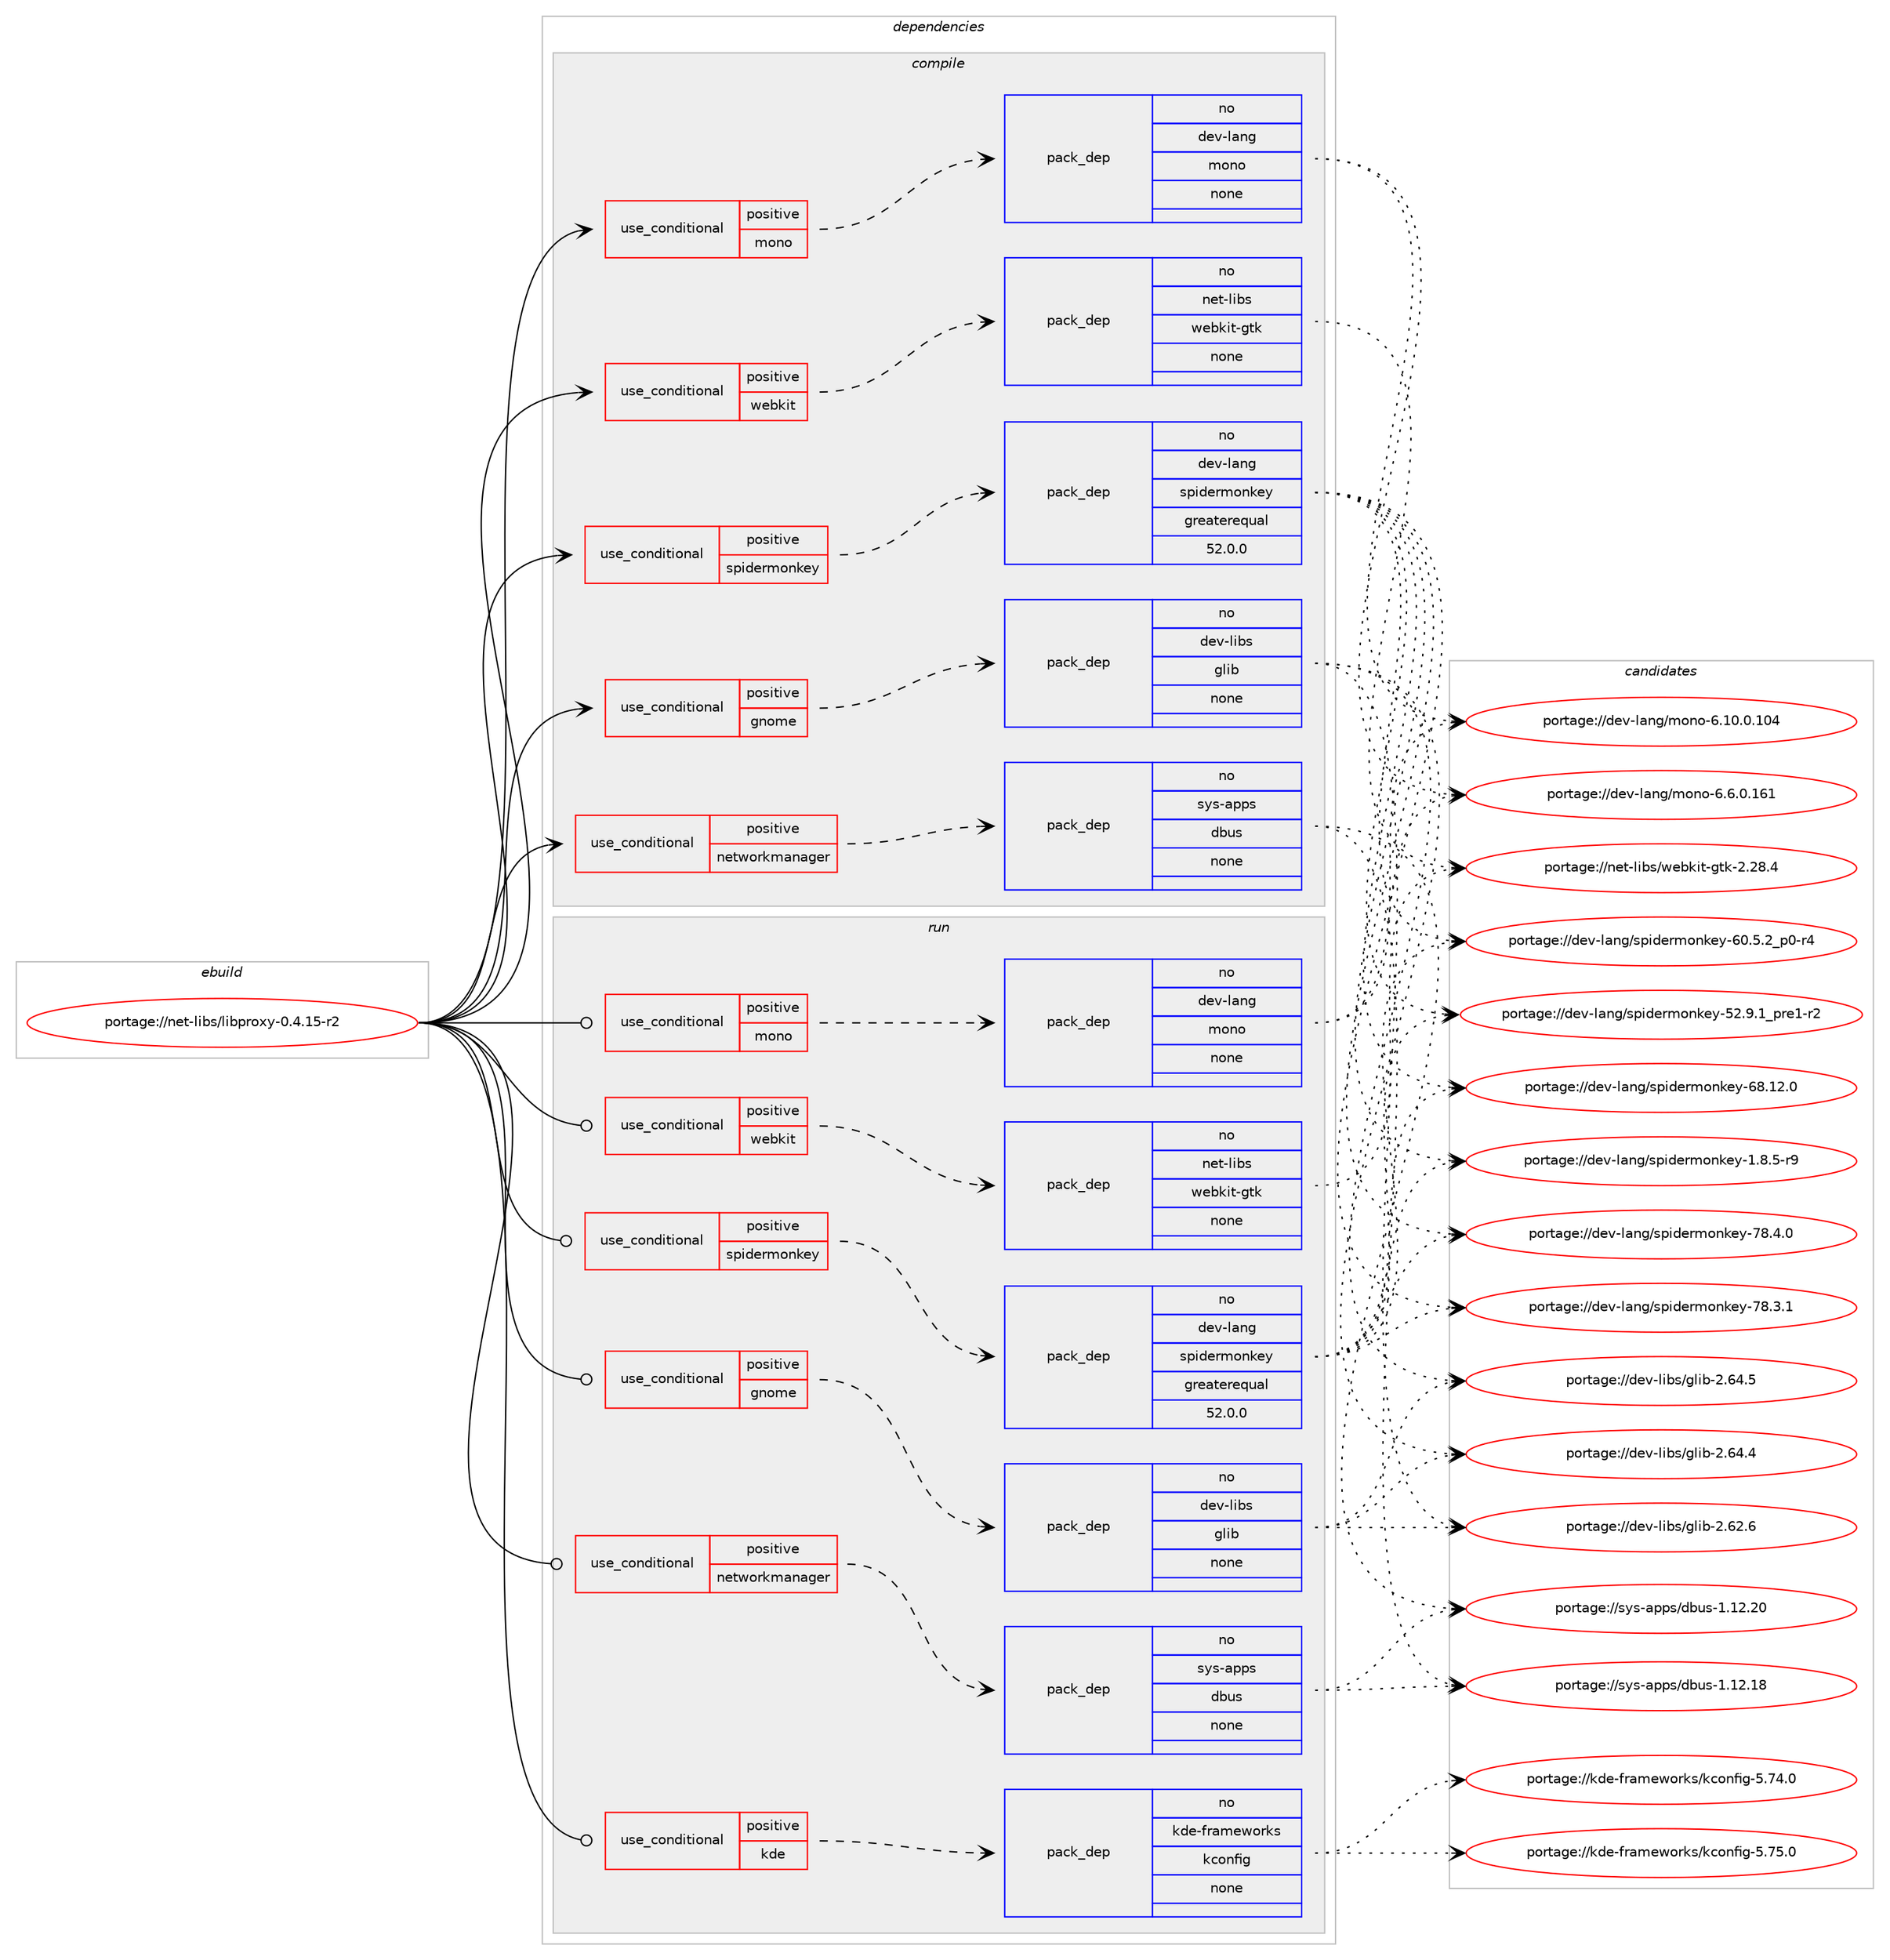 digraph prolog {

# *************
# Graph options
# *************

newrank=true;
concentrate=true;
compound=true;
graph [rankdir=LR,fontname=Helvetica,fontsize=10,ranksep=1.5];#, ranksep=2.5, nodesep=0.2];
edge  [arrowhead=vee];
node  [fontname=Helvetica,fontsize=10];

# **********
# The ebuild
# **********

subgraph cluster_leftcol {
color=gray;
rank=same;
label=<<i>ebuild</i>>;
id [label="portage://net-libs/libproxy-0.4.15-r2", color=red, width=4, href="../net-libs/libproxy-0.4.15-r2.svg"];
}

# ****************
# The dependencies
# ****************

subgraph cluster_midcol {
color=gray;
label=<<i>dependencies</i>>;
subgraph cluster_compile {
fillcolor="#eeeeee";
style=filled;
label=<<i>compile</i>>;
subgraph cond615 {
dependency3676 [label=<<TABLE BORDER="0" CELLBORDER="1" CELLSPACING="0" CELLPADDING="4"><TR><TD ROWSPAN="3" CELLPADDING="10">use_conditional</TD></TR><TR><TD>positive</TD></TR><TR><TD>gnome</TD></TR></TABLE>>, shape=none, color=red];
subgraph pack3024 {
dependency3677 [label=<<TABLE BORDER="0" CELLBORDER="1" CELLSPACING="0" CELLPADDING="4" WIDTH="220"><TR><TD ROWSPAN="6" CELLPADDING="30">pack_dep</TD></TR><TR><TD WIDTH="110">no</TD></TR><TR><TD>dev-libs</TD></TR><TR><TD>glib</TD></TR><TR><TD>none</TD></TR><TR><TD></TD></TR></TABLE>>, shape=none, color=blue];
}
dependency3676:e -> dependency3677:w [weight=20,style="dashed",arrowhead="vee"];
}
id:e -> dependency3676:w [weight=20,style="solid",arrowhead="vee"];
subgraph cond616 {
dependency3678 [label=<<TABLE BORDER="0" CELLBORDER="1" CELLSPACING="0" CELLPADDING="4"><TR><TD ROWSPAN="3" CELLPADDING="10">use_conditional</TD></TR><TR><TD>positive</TD></TR><TR><TD>mono</TD></TR></TABLE>>, shape=none, color=red];
subgraph pack3025 {
dependency3679 [label=<<TABLE BORDER="0" CELLBORDER="1" CELLSPACING="0" CELLPADDING="4" WIDTH="220"><TR><TD ROWSPAN="6" CELLPADDING="30">pack_dep</TD></TR><TR><TD WIDTH="110">no</TD></TR><TR><TD>dev-lang</TD></TR><TR><TD>mono</TD></TR><TR><TD>none</TD></TR><TR><TD></TD></TR></TABLE>>, shape=none, color=blue];
}
dependency3678:e -> dependency3679:w [weight=20,style="dashed",arrowhead="vee"];
}
id:e -> dependency3678:w [weight=20,style="solid",arrowhead="vee"];
subgraph cond617 {
dependency3680 [label=<<TABLE BORDER="0" CELLBORDER="1" CELLSPACING="0" CELLPADDING="4"><TR><TD ROWSPAN="3" CELLPADDING="10">use_conditional</TD></TR><TR><TD>positive</TD></TR><TR><TD>networkmanager</TD></TR></TABLE>>, shape=none, color=red];
subgraph pack3026 {
dependency3681 [label=<<TABLE BORDER="0" CELLBORDER="1" CELLSPACING="0" CELLPADDING="4" WIDTH="220"><TR><TD ROWSPAN="6" CELLPADDING="30">pack_dep</TD></TR><TR><TD WIDTH="110">no</TD></TR><TR><TD>sys-apps</TD></TR><TR><TD>dbus</TD></TR><TR><TD>none</TD></TR><TR><TD></TD></TR></TABLE>>, shape=none, color=blue];
}
dependency3680:e -> dependency3681:w [weight=20,style="dashed",arrowhead="vee"];
}
id:e -> dependency3680:w [weight=20,style="solid",arrowhead="vee"];
subgraph cond618 {
dependency3682 [label=<<TABLE BORDER="0" CELLBORDER="1" CELLSPACING="0" CELLPADDING="4"><TR><TD ROWSPAN="3" CELLPADDING="10">use_conditional</TD></TR><TR><TD>positive</TD></TR><TR><TD>spidermonkey</TD></TR></TABLE>>, shape=none, color=red];
subgraph pack3027 {
dependency3683 [label=<<TABLE BORDER="0" CELLBORDER="1" CELLSPACING="0" CELLPADDING="4" WIDTH="220"><TR><TD ROWSPAN="6" CELLPADDING="30">pack_dep</TD></TR><TR><TD WIDTH="110">no</TD></TR><TR><TD>dev-lang</TD></TR><TR><TD>spidermonkey</TD></TR><TR><TD>greaterequal</TD></TR><TR><TD>52.0.0</TD></TR></TABLE>>, shape=none, color=blue];
}
dependency3682:e -> dependency3683:w [weight=20,style="dashed",arrowhead="vee"];
}
id:e -> dependency3682:w [weight=20,style="solid",arrowhead="vee"];
subgraph cond619 {
dependency3684 [label=<<TABLE BORDER="0" CELLBORDER="1" CELLSPACING="0" CELLPADDING="4"><TR><TD ROWSPAN="3" CELLPADDING="10">use_conditional</TD></TR><TR><TD>positive</TD></TR><TR><TD>webkit</TD></TR></TABLE>>, shape=none, color=red];
subgraph pack3028 {
dependency3685 [label=<<TABLE BORDER="0" CELLBORDER="1" CELLSPACING="0" CELLPADDING="4" WIDTH="220"><TR><TD ROWSPAN="6" CELLPADDING="30">pack_dep</TD></TR><TR><TD WIDTH="110">no</TD></TR><TR><TD>net-libs</TD></TR><TR><TD>webkit-gtk</TD></TR><TR><TD>none</TD></TR><TR><TD></TD></TR></TABLE>>, shape=none, color=blue];
}
dependency3684:e -> dependency3685:w [weight=20,style="dashed",arrowhead="vee"];
}
id:e -> dependency3684:w [weight=20,style="solid",arrowhead="vee"];
}
subgraph cluster_compileandrun {
fillcolor="#eeeeee";
style=filled;
label=<<i>compile and run</i>>;
}
subgraph cluster_run {
fillcolor="#eeeeee";
style=filled;
label=<<i>run</i>>;
subgraph cond620 {
dependency3686 [label=<<TABLE BORDER="0" CELLBORDER="1" CELLSPACING="0" CELLPADDING="4"><TR><TD ROWSPAN="3" CELLPADDING="10">use_conditional</TD></TR><TR><TD>positive</TD></TR><TR><TD>gnome</TD></TR></TABLE>>, shape=none, color=red];
subgraph pack3029 {
dependency3687 [label=<<TABLE BORDER="0" CELLBORDER="1" CELLSPACING="0" CELLPADDING="4" WIDTH="220"><TR><TD ROWSPAN="6" CELLPADDING="30">pack_dep</TD></TR><TR><TD WIDTH="110">no</TD></TR><TR><TD>dev-libs</TD></TR><TR><TD>glib</TD></TR><TR><TD>none</TD></TR><TR><TD></TD></TR></TABLE>>, shape=none, color=blue];
}
dependency3686:e -> dependency3687:w [weight=20,style="dashed",arrowhead="vee"];
}
id:e -> dependency3686:w [weight=20,style="solid",arrowhead="odot"];
subgraph cond621 {
dependency3688 [label=<<TABLE BORDER="0" CELLBORDER="1" CELLSPACING="0" CELLPADDING="4"><TR><TD ROWSPAN="3" CELLPADDING="10">use_conditional</TD></TR><TR><TD>positive</TD></TR><TR><TD>kde</TD></TR></TABLE>>, shape=none, color=red];
subgraph pack3030 {
dependency3689 [label=<<TABLE BORDER="0" CELLBORDER="1" CELLSPACING="0" CELLPADDING="4" WIDTH="220"><TR><TD ROWSPAN="6" CELLPADDING="30">pack_dep</TD></TR><TR><TD WIDTH="110">no</TD></TR><TR><TD>kde-frameworks</TD></TR><TR><TD>kconfig</TD></TR><TR><TD>none</TD></TR><TR><TD></TD></TR></TABLE>>, shape=none, color=blue];
}
dependency3688:e -> dependency3689:w [weight=20,style="dashed",arrowhead="vee"];
}
id:e -> dependency3688:w [weight=20,style="solid",arrowhead="odot"];
subgraph cond622 {
dependency3690 [label=<<TABLE BORDER="0" CELLBORDER="1" CELLSPACING="0" CELLPADDING="4"><TR><TD ROWSPAN="3" CELLPADDING="10">use_conditional</TD></TR><TR><TD>positive</TD></TR><TR><TD>mono</TD></TR></TABLE>>, shape=none, color=red];
subgraph pack3031 {
dependency3691 [label=<<TABLE BORDER="0" CELLBORDER="1" CELLSPACING="0" CELLPADDING="4" WIDTH="220"><TR><TD ROWSPAN="6" CELLPADDING="30">pack_dep</TD></TR><TR><TD WIDTH="110">no</TD></TR><TR><TD>dev-lang</TD></TR><TR><TD>mono</TD></TR><TR><TD>none</TD></TR><TR><TD></TD></TR></TABLE>>, shape=none, color=blue];
}
dependency3690:e -> dependency3691:w [weight=20,style="dashed",arrowhead="vee"];
}
id:e -> dependency3690:w [weight=20,style="solid",arrowhead="odot"];
subgraph cond623 {
dependency3692 [label=<<TABLE BORDER="0" CELLBORDER="1" CELLSPACING="0" CELLPADDING="4"><TR><TD ROWSPAN="3" CELLPADDING="10">use_conditional</TD></TR><TR><TD>positive</TD></TR><TR><TD>networkmanager</TD></TR></TABLE>>, shape=none, color=red];
subgraph pack3032 {
dependency3693 [label=<<TABLE BORDER="0" CELLBORDER="1" CELLSPACING="0" CELLPADDING="4" WIDTH="220"><TR><TD ROWSPAN="6" CELLPADDING="30">pack_dep</TD></TR><TR><TD WIDTH="110">no</TD></TR><TR><TD>sys-apps</TD></TR><TR><TD>dbus</TD></TR><TR><TD>none</TD></TR><TR><TD></TD></TR></TABLE>>, shape=none, color=blue];
}
dependency3692:e -> dependency3693:w [weight=20,style="dashed",arrowhead="vee"];
}
id:e -> dependency3692:w [weight=20,style="solid",arrowhead="odot"];
subgraph cond624 {
dependency3694 [label=<<TABLE BORDER="0" CELLBORDER="1" CELLSPACING="0" CELLPADDING="4"><TR><TD ROWSPAN="3" CELLPADDING="10">use_conditional</TD></TR><TR><TD>positive</TD></TR><TR><TD>spidermonkey</TD></TR></TABLE>>, shape=none, color=red];
subgraph pack3033 {
dependency3695 [label=<<TABLE BORDER="0" CELLBORDER="1" CELLSPACING="0" CELLPADDING="4" WIDTH="220"><TR><TD ROWSPAN="6" CELLPADDING="30">pack_dep</TD></TR><TR><TD WIDTH="110">no</TD></TR><TR><TD>dev-lang</TD></TR><TR><TD>spidermonkey</TD></TR><TR><TD>greaterequal</TD></TR><TR><TD>52.0.0</TD></TR></TABLE>>, shape=none, color=blue];
}
dependency3694:e -> dependency3695:w [weight=20,style="dashed",arrowhead="vee"];
}
id:e -> dependency3694:w [weight=20,style="solid",arrowhead="odot"];
subgraph cond625 {
dependency3696 [label=<<TABLE BORDER="0" CELLBORDER="1" CELLSPACING="0" CELLPADDING="4"><TR><TD ROWSPAN="3" CELLPADDING="10">use_conditional</TD></TR><TR><TD>positive</TD></TR><TR><TD>webkit</TD></TR></TABLE>>, shape=none, color=red];
subgraph pack3034 {
dependency3697 [label=<<TABLE BORDER="0" CELLBORDER="1" CELLSPACING="0" CELLPADDING="4" WIDTH="220"><TR><TD ROWSPAN="6" CELLPADDING="30">pack_dep</TD></TR><TR><TD WIDTH="110">no</TD></TR><TR><TD>net-libs</TD></TR><TR><TD>webkit-gtk</TD></TR><TR><TD>none</TD></TR><TR><TD></TD></TR></TABLE>>, shape=none, color=blue];
}
dependency3696:e -> dependency3697:w [weight=20,style="dashed",arrowhead="vee"];
}
id:e -> dependency3696:w [weight=20,style="solid",arrowhead="odot"];
}
}

# **************
# The candidates
# **************

subgraph cluster_choices {
rank=same;
color=gray;
label=<<i>candidates</i>>;

subgraph choice3024 {
color=black;
nodesep=1;
choice1001011184510810598115471031081059845504654524653 [label="portage://dev-libs/glib-2.64.5", color=red, width=4,href="../dev-libs/glib-2.64.5.svg"];
choice1001011184510810598115471031081059845504654524652 [label="portage://dev-libs/glib-2.64.4", color=red, width=4,href="../dev-libs/glib-2.64.4.svg"];
choice1001011184510810598115471031081059845504654504654 [label="portage://dev-libs/glib-2.62.6", color=red, width=4,href="../dev-libs/glib-2.62.6.svg"];
dependency3677:e -> choice1001011184510810598115471031081059845504654524653:w [style=dotted,weight="100"];
dependency3677:e -> choice1001011184510810598115471031081059845504654524652:w [style=dotted,weight="100"];
dependency3677:e -> choice1001011184510810598115471031081059845504654504654:w [style=dotted,weight="100"];
}
subgraph choice3025 {
color=black;
nodesep=1;
choice10010111845108971101034710911111011145544654464846495449 [label="portage://dev-lang/mono-6.6.0.161", color=red, width=4,href="../dev-lang/mono-6.6.0.161.svg"];
choice1001011184510897110103471091111101114554464948464846494852 [label="portage://dev-lang/mono-6.10.0.104", color=red, width=4,href="../dev-lang/mono-6.10.0.104.svg"];
dependency3679:e -> choice10010111845108971101034710911111011145544654464846495449:w [style=dotted,weight="100"];
dependency3679:e -> choice1001011184510897110103471091111101114554464948464846494852:w [style=dotted,weight="100"];
}
subgraph choice3026 {
color=black;
nodesep=1;
choice115121115459711211211547100981171154549464950465048 [label="portage://sys-apps/dbus-1.12.20", color=red, width=4,href="../sys-apps/dbus-1.12.20.svg"];
choice115121115459711211211547100981171154549464950464956 [label="portage://sys-apps/dbus-1.12.18", color=red, width=4,href="../sys-apps/dbus-1.12.18.svg"];
dependency3681:e -> choice115121115459711211211547100981171154549464950465048:w [style=dotted,weight="100"];
dependency3681:e -> choice115121115459711211211547100981171154549464950464956:w [style=dotted,weight="100"];
}
subgraph choice3027 {
color=black;
nodesep=1;
choice10010111845108971101034711511210510010111410911111010710112145555646524648 [label="portage://dev-lang/spidermonkey-78.4.0", color=red, width=4,href="../dev-lang/spidermonkey-78.4.0.svg"];
choice10010111845108971101034711511210510010111410911111010710112145555646514649 [label="portage://dev-lang/spidermonkey-78.3.1", color=red, width=4,href="../dev-lang/spidermonkey-78.3.1.svg"];
choice1001011184510897110103471151121051001011141091111101071011214554564649504648 [label="portage://dev-lang/spidermonkey-68.12.0", color=red, width=4,href="../dev-lang/spidermonkey-68.12.0.svg"];
choice1001011184510897110103471151121051001011141091111101071011214554484653465095112484511452 [label="portage://dev-lang/spidermonkey-60.5.2_p0-r4", color=red, width=4,href="../dev-lang/spidermonkey-60.5.2_p0-r4.svg"];
choice1001011184510897110103471151121051001011141091111101071011214553504657464995112114101494511450 [label="portage://dev-lang/spidermonkey-52.9.1_pre1-r2", color=red, width=4,href="../dev-lang/spidermonkey-52.9.1_pre1-r2.svg"];
choice1001011184510897110103471151121051001011141091111101071011214549465646534511457 [label="portage://dev-lang/spidermonkey-1.8.5-r9", color=red, width=4,href="../dev-lang/spidermonkey-1.8.5-r9.svg"];
dependency3683:e -> choice10010111845108971101034711511210510010111410911111010710112145555646524648:w [style=dotted,weight="100"];
dependency3683:e -> choice10010111845108971101034711511210510010111410911111010710112145555646514649:w [style=dotted,weight="100"];
dependency3683:e -> choice1001011184510897110103471151121051001011141091111101071011214554564649504648:w [style=dotted,weight="100"];
dependency3683:e -> choice1001011184510897110103471151121051001011141091111101071011214554484653465095112484511452:w [style=dotted,weight="100"];
dependency3683:e -> choice1001011184510897110103471151121051001011141091111101071011214553504657464995112114101494511450:w [style=dotted,weight="100"];
dependency3683:e -> choice1001011184510897110103471151121051001011141091111101071011214549465646534511457:w [style=dotted,weight="100"];
}
subgraph choice3028 {
color=black;
nodesep=1;
choice110101116451081059811547119101981071051164510311610745504650564652 [label="portage://net-libs/webkit-gtk-2.28.4", color=red, width=4,href="../net-libs/webkit-gtk-2.28.4.svg"];
dependency3685:e -> choice110101116451081059811547119101981071051164510311610745504650564652:w [style=dotted,weight="100"];
}
subgraph choice3029 {
color=black;
nodesep=1;
choice1001011184510810598115471031081059845504654524653 [label="portage://dev-libs/glib-2.64.5", color=red, width=4,href="../dev-libs/glib-2.64.5.svg"];
choice1001011184510810598115471031081059845504654524652 [label="portage://dev-libs/glib-2.64.4", color=red, width=4,href="../dev-libs/glib-2.64.4.svg"];
choice1001011184510810598115471031081059845504654504654 [label="portage://dev-libs/glib-2.62.6", color=red, width=4,href="../dev-libs/glib-2.62.6.svg"];
dependency3687:e -> choice1001011184510810598115471031081059845504654524653:w [style=dotted,weight="100"];
dependency3687:e -> choice1001011184510810598115471031081059845504654524652:w [style=dotted,weight="100"];
dependency3687:e -> choice1001011184510810598115471031081059845504654504654:w [style=dotted,weight="100"];
}
subgraph choice3030 {
color=black;
nodesep=1;
choice1071001014510211497109101119111114107115471079911111010210510345534655534648 [label="portage://kde-frameworks/kconfig-5.75.0", color=red, width=4,href="../kde-frameworks/kconfig-5.75.0.svg"];
choice1071001014510211497109101119111114107115471079911111010210510345534655524648 [label="portage://kde-frameworks/kconfig-5.74.0", color=red, width=4,href="../kde-frameworks/kconfig-5.74.0.svg"];
dependency3689:e -> choice1071001014510211497109101119111114107115471079911111010210510345534655534648:w [style=dotted,weight="100"];
dependency3689:e -> choice1071001014510211497109101119111114107115471079911111010210510345534655524648:w [style=dotted,weight="100"];
}
subgraph choice3031 {
color=black;
nodesep=1;
choice10010111845108971101034710911111011145544654464846495449 [label="portage://dev-lang/mono-6.6.0.161", color=red, width=4,href="../dev-lang/mono-6.6.0.161.svg"];
choice1001011184510897110103471091111101114554464948464846494852 [label="portage://dev-lang/mono-6.10.0.104", color=red, width=4,href="../dev-lang/mono-6.10.0.104.svg"];
dependency3691:e -> choice10010111845108971101034710911111011145544654464846495449:w [style=dotted,weight="100"];
dependency3691:e -> choice1001011184510897110103471091111101114554464948464846494852:w [style=dotted,weight="100"];
}
subgraph choice3032 {
color=black;
nodesep=1;
choice115121115459711211211547100981171154549464950465048 [label="portage://sys-apps/dbus-1.12.20", color=red, width=4,href="../sys-apps/dbus-1.12.20.svg"];
choice115121115459711211211547100981171154549464950464956 [label="portage://sys-apps/dbus-1.12.18", color=red, width=4,href="../sys-apps/dbus-1.12.18.svg"];
dependency3693:e -> choice115121115459711211211547100981171154549464950465048:w [style=dotted,weight="100"];
dependency3693:e -> choice115121115459711211211547100981171154549464950464956:w [style=dotted,weight="100"];
}
subgraph choice3033 {
color=black;
nodesep=1;
choice10010111845108971101034711511210510010111410911111010710112145555646524648 [label="portage://dev-lang/spidermonkey-78.4.0", color=red, width=4,href="../dev-lang/spidermonkey-78.4.0.svg"];
choice10010111845108971101034711511210510010111410911111010710112145555646514649 [label="portage://dev-lang/spidermonkey-78.3.1", color=red, width=4,href="../dev-lang/spidermonkey-78.3.1.svg"];
choice1001011184510897110103471151121051001011141091111101071011214554564649504648 [label="portage://dev-lang/spidermonkey-68.12.0", color=red, width=4,href="../dev-lang/spidermonkey-68.12.0.svg"];
choice1001011184510897110103471151121051001011141091111101071011214554484653465095112484511452 [label="portage://dev-lang/spidermonkey-60.5.2_p0-r4", color=red, width=4,href="../dev-lang/spidermonkey-60.5.2_p0-r4.svg"];
choice1001011184510897110103471151121051001011141091111101071011214553504657464995112114101494511450 [label="portage://dev-lang/spidermonkey-52.9.1_pre1-r2", color=red, width=4,href="../dev-lang/spidermonkey-52.9.1_pre1-r2.svg"];
choice1001011184510897110103471151121051001011141091111101071011214549465646534511457 [label="portage://dev-lang/spidermonkey-1.8.5-r9", color=red, width=4,href="../dev-lang/spidermonkey-1.8.5-r9.svg"];
dependency3695:e -> choice10010111845108971101034711511210510010111410911111010710112145555646524648:w [style=dotted,weight="100"];
dependency3695:e -> choice10010111845108971101034711511210510010111410911111010710112145555646514649:w [style=dotted,weight="100"];
dependency3695:e -> choice1001011184510897110103471151121051001011141091111101071011214554564649504648:w [style=dotted,weight="100"];
dependency3695:e -> choice1001011184510897110103471151121051001011141091111101071011214554484653465095112484511452:w [style=dotted,weight="100"];
dependency3695:e -> choice1001011184510897110103471151121051001011141091111101071011214553504657464995112114101494511450:w [style=dotted,weight="100"];
dependency3695:e -> choice1001011184510897110103471151121051001011141091111101071011214549465646534511457:w [style=dotted,weight="100"];
}
subgraph choice3034 {
color=black;
nodesep=1;
choice110101116451081059811547119101981071051164510311610745504650564652 [label="portage://net-libs/webkit-gtk-2.28.4", color=red, width=4,href="../net-libs/webkit-gtk-2.28.4.svg"];
dependency3697:e -> choice110101116451081059811547119101981071051164510311610745504650564652:w [style=dotted,weight="100"];
}
}

}
